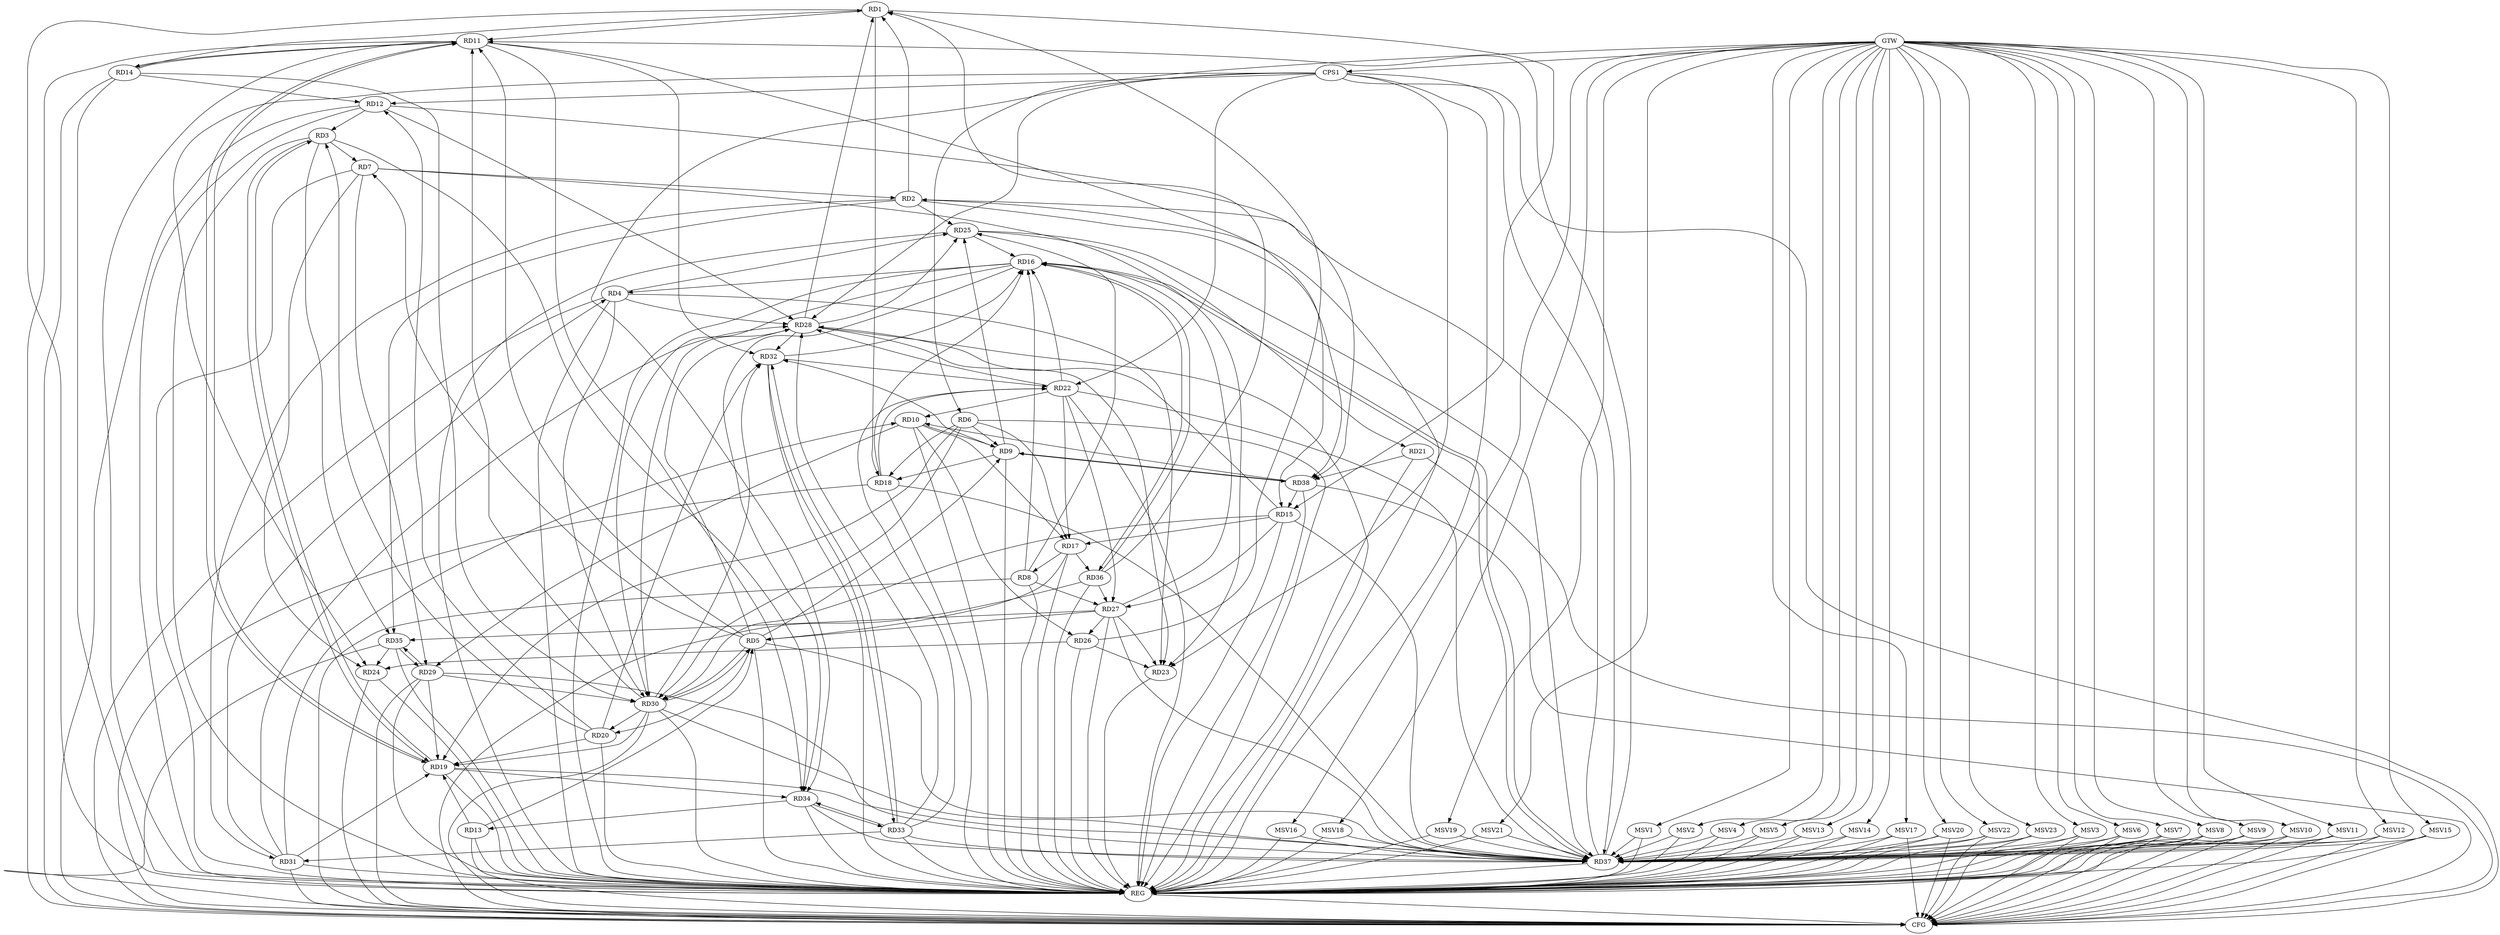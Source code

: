 strict digraph G {
  RD1 [ label="RD1" ];
  RD2 [ label="RD2" ];
  RD3 [ label="RD3" ];
  RD4 [ label="RD4" ];
  RD5 [ label="RD5" ];
  RD6 [ label="RD6" ];
  RD7 [ label="RD7" ];
  RD8 [ label="RD8" ];
  RD9 [ label="RD9" ];
  RD10 [ label="RD10" ];
  RD11 [ label="RD11" ];
  RD12 [ label="RD12" ];
  RD13 [ label="RD13" ];
  RD14 [ label="RD14" ];
  RD15 [ label="RD15" ];
  RD16 [ label="RD16" ];
  RD17 [ label="RD17" ];
  RD18 [ label="RD18" ];
  RD19 [ label="RD19" ];
  RD20 [ label="RD20" ];
  RD21 [ label="RD21" ];
  RD22 [ label="RD22" ];
  RD23 [ label="RD23" ];
  RD24 [ label="RD24" ];
  RD25 [ label="RD25" ];
  RD26 [ label="RD26" ];
  RD27 [ label="RD27" ];
  RD28 [ label="RD28" ];
  RD29 [ label="RD29" ];
  RD30 [ label="RD30" ];
  RD31 [ label="RD31" ];
  RD32 [ label="RD32" ];
  RD33 [ label="RD33" ];
  RD34 [ label="RD34" ];
  RD35 [ label="RD35" ];
  RD36 [ label="RD36" ];
  RD37 [ label="RD37" ];
  RD38 [ label="RD38" ];
  CPS1 [ label="CPS1" ];
  GTW [ label="GTW" ];
  REG [ label="REG" ];
  CFG [ label="CFG" ];
  MSV1 [ label="MSV1" ];
  MSV2 [ label="MSV2" ];
  MSV3 [ label="MSV3" ];
  MSV4 [ label="MSV4" ];
  MSV5 [ label="MSV5" ];
  MSV6 [ label="MSV6" ];
  MSV7 [ label="MSV7" ];
  MSV8 [ label="MSV8" ];
  MSV9 [ label="MSV9" ];
  MSV10 [ label="MSV10" ];
  MSV11 [ label="MSV11" ];
  MSV12 [ label="MSV12" ];
  MSV13 [ label="MSV13" ];
  MSV14 [ label="MSV14" ];
  MSV15 [ label="MSV15" ];
  MSV16 [ label="MSV16" ];
  MSV17 [ label="MSV17" ];
  MSV18 [ label="MSV18" ];
  MSV19 [ label="MSV19" ];
  MSV20 [ label="MSV20" ];
  MSV21 [ label="MSV21" ];
  MSV22 [ label="MSV22" ];
  MSV23 [ label="MSV23" ];
  RD2 -> RD1;
  RD1 -> RD11;
  RD14 -> RD1;
  RD1 -> RD15;
  RD1 -> RD18;
  RD26 -> RD1;
  RD28 -> RD1;
  RD36 -> RD1;
  RD7 -> RD2;
  RD2 -> RD25;
  RD2 -> RD31;
  RD2 -> RD35;
  RD37 -> RD2;
  RD2 -> RD38;
  RD3 -> RD7;
  RD12 -> RD3;
  RD3 -> RD19;
  RD19 -> RD3;
  RD20 -> RD3;
  RD3 -> RD34;
  RD3 -> RD35;
  RD16 -> RD4;
  RD4 -> RD23;
  RD4 -> RD25;
  RD4 -> RD28;
  RD4 -> RD30;
  RD31 -> RD4;
  RD5 -> RD7;
  RD5 -> RD9;
  RD5 -> RD11;
  RD13 -> RD5;
  RD17 -> RD5;
  RD5 -> RD20;
  RD27 -> RD5;
  RD5 -> RD28;
  RD5 -> RD30;
  RD30 -> RD5;
  RD5 -> RD37;
  RD6 -> RD9;
  RD6 -> RD17;
  RD6 -> RD18;
  RD6 -> RD19;
  RD6 -> RD30;
  RD7 -> RD23;
  RD7 -> RD24;
  RD7 -> RD29;
  RD8 -> RD16;
  RD17 -> RD8;
  RD8 -> RD25;
  RD8 -> RD27;
  RD10 -> RD9;
  RD9 -> RD18;
  RD9 -> RD25;
  RD9 -> RD32;
  RD9 -> RD38;
  RD38 -> RD9;
  RD10 -> RD17;
  RD22 -> RD10;
  RD10 -> RD26;
  RD10 -> RD29;
  RD31 -> RD10;
  RD38 -> RD10;
  RD11 -> RD14;
  RD14 -> RD11;
  RD11 -> RD15;
  RD11 -> RD19;
  RD19 -> RD11;
  RD30 -> RD11;
  RD11 -> RD32;
  RD11 -> RD34;
  RD37 -> RD11;
  RD14 -> RD12;
  RD20 -> RD12;
  RD12 -> RD28;
  RD12 -> RD38;
  RD13 -> RD19;
  RD34 -> RD13;
  RD14 -> RD30;
  RD15 -> RD17;
  RD15 -> RD27;
  RD15 -> RD28;
  RD15 -> RD30;
  RD15 -> RD37;
  RD38 -> RD15;
  RD18 -> RD16;
  RD22 -> RD16;
  RD25 -> RD16;
  RD27 -> RD16;
  RD16 -> RD30;
  RD32 -> RD16;
  RD16 -> RD34;
  RD16 -> RD36;
  RD36 -> RD16;
  RD16 -> RD37;
  RD37 -> RD16;
  RD22 -> RD17;
  RD17 -> RD36;
  RD18 -> RD22;
  RD18 -> RD37;
  RD20 -> RD19;
  RD29 -> RD19;
  RD30 -> RD19;
  RD31 -> RD19;
  RD19 -> RD34;
  RD19 -> RD37;
  RD30 -> RD20;
  RD20 -> RD32;
  RD25 -> RD21;
  RD21 -> RD38;
  RD22 -> RD27;
  RD22 -> RD28;
  RD32 -> RD22;
  RD33 -> RD22;
  RD22 -> RD37;
  RD26 -> RD23;
  RD27 -> RD23;
  RD28 -> RD23;
  RD26 -> RD24;
  RD35 -> RD24;
  RD28 -> RD25;
  RD25 -> RD37;
  RD27 -> RD26;
  RD27 -> RD35;
  RD36 -> RD27;
  RD27 -> RD37;
  RD28 -> RD30;
  RD31 -> RD28;
  RD28 -> RD32;
  RD33 -> RD28;
  RD29 -> RD30;
  RD29 -> RD35;
  RD35 -> RD29;
  RD29 -> RD37;
  RD30 -> RD32;
  RD30 -> RD37;
  RD33 -> RD31;
  RD32 -> RD33;
  RD33 -> RD32;
  RD33 -> RD34;
  RD34 -> RD33;
  RD33 -> RD37;
  RD34 -> RD37;
  CPS1 -> RD23;
  CPS1 -> RD24;
  CPS1 -> RD12;
  CPS1 -> RD28;
  CPS1 -> RD34;
  CPS1 -> RD37;
  CPS1 -> RD22;
  GTW -> RD6;
  GTW -> CPS1;
  RD1 -> REG;
  RD2 -> REG;
  RD3 -> REG;
  RD4 -> REG;
  RD5 -> REG;
  RD6 -> REG;
  RD7 -> REG;
  RD8 -> REG;
  RD9 -> REG;
  RD10 -> REG;
  RD11 -> REG;
  RD12 -> REG;
  RD13 -> REG;
  RD14 -> REG;
  RD15 -> REG;
  RD16 -> REG;
  RD17 -> REG;
  RD18 -> REG;
  RD19 -> REG;
  RD20 -> REG;
  RD21 -> REG;
  RD22 -> REG;
  RD23 -> REG;
  RD24 -> REG;
  RD25 -> REG;
  RD26 -> REG;
  RD27 -> REG;
  RD28 -> REG;
  RD29 -> REG;
  RD30 -> REG;
  RD31 -> REG;
  RD32 -> REG;
  RD33 -> REG;
  RD34 -> REG;
  RD35 -> REG;
  RD36 -> REG;
  RD37 -> REG;
  RD38 -> REG;
  CPS1 -> REG;
  RD38 -> CFG;
  RD36 -> CFG;
  RD4 -> CFG;
  RD11 -> CFG;
  RD8 -> CFG;
  RD21 -> CFG;
  RD35 -> CFG;
  RD24 -> CFG;
  RD31 -> CFG;
  RD29 -> CFG;
  RD13 -> CFG;
  RD18 -> CFG;
  RD14 -> CFG;
  RD30 -> CFG;
  CPS1 -> CFG;
  RD12 -> CFG;
  REG -> CFG;
  MSV1 -> RD37;
  MSV2 -> RD37;
  MSV3 -> RD37;
  MSV4 -> RD37;
  GTW -> MSV1;
  MSV1 -> REG;
  GTW -> MSV2;
  MSV2 -> REG;
  GTW -> MSV3;
  MSV3 -> REG;
  MSV3 -> CFG;
  GTW -> MSV4;
  MSV4 -> REG;
  MSV5 -> RD37;
  GTW -> MSV5;
  MSV5 -> REG;
  MSV6 -> RD37;
  GTW -> MSV6;
  MSV6 -> REG;
  MSV6 -> CFG;
  MSV7 -> RD37;
  MSV8 -> RD37;
  MSV9 -> RD37;
  GTW -> MSV7;
  MSV7 -> REG;
  MSV7 -> CFG;
  GTW -> MSV8;
  MSV8 -> REG;
  MSV8 -> CFG;
  GTW -> MSV9;
  MSV9 -> REG;
  MSV9 -> CFG;
  MSV10 -> RD37;
  MSV11 -> RD37;
  GTW -> MSV10;
  MSV10 -> REG;
  MSV10 -> CFG;
  GTW -> MSV11;
  MSV11 -> REG;
  MSV11 -> CFG;
  MSV12 -> RD37;
  GTW -> MSV12;
  MSV12 -> REG;
  MSV12 -> CFG;
  MSV13 -> RD37;
  GTW -> MSV13;
  MSV13 -> REG;
  MSV14 -> RD37;
  MSV15 -> RD37;
  GTW -> MSV14;
  MSV14 -> REG;
  GTW -> MSV15;
  MSV15 -> REG;
  MSV15 -> CFG;
  MSV16 -> RD37;
  MSV17 -> RD37;
  GTW -> MSV16;
  MSV16 -> REG;
  GTW -> MSV17;
  MSV17 -> REG;
  MSV17 -> CFG;
  MSV18 -> RD37;
  GTW -> MSV18;
  MSV18 -> REG;
  MSV19 -> RD37;
  GTW -> MSV19;
  MSV19 -> REG;
  MSV20 -> RD37;
  MSV21 -> RD37;
  GTW -> MSV20;
  MSV20 -> REG;
  MSV20 -> CFG;
  GTW -> MSV21;
  MSV21 -> REG;
  MSV22 -> RD37;
  MSV23 -> RD37;
  GTW -> MSV22;
  MSV22 -> REG;
  MSV22 -> CFG;
  GTW -> MSV23;
  MSV23 -> REG;
  MSV23 -> CFG;
}
